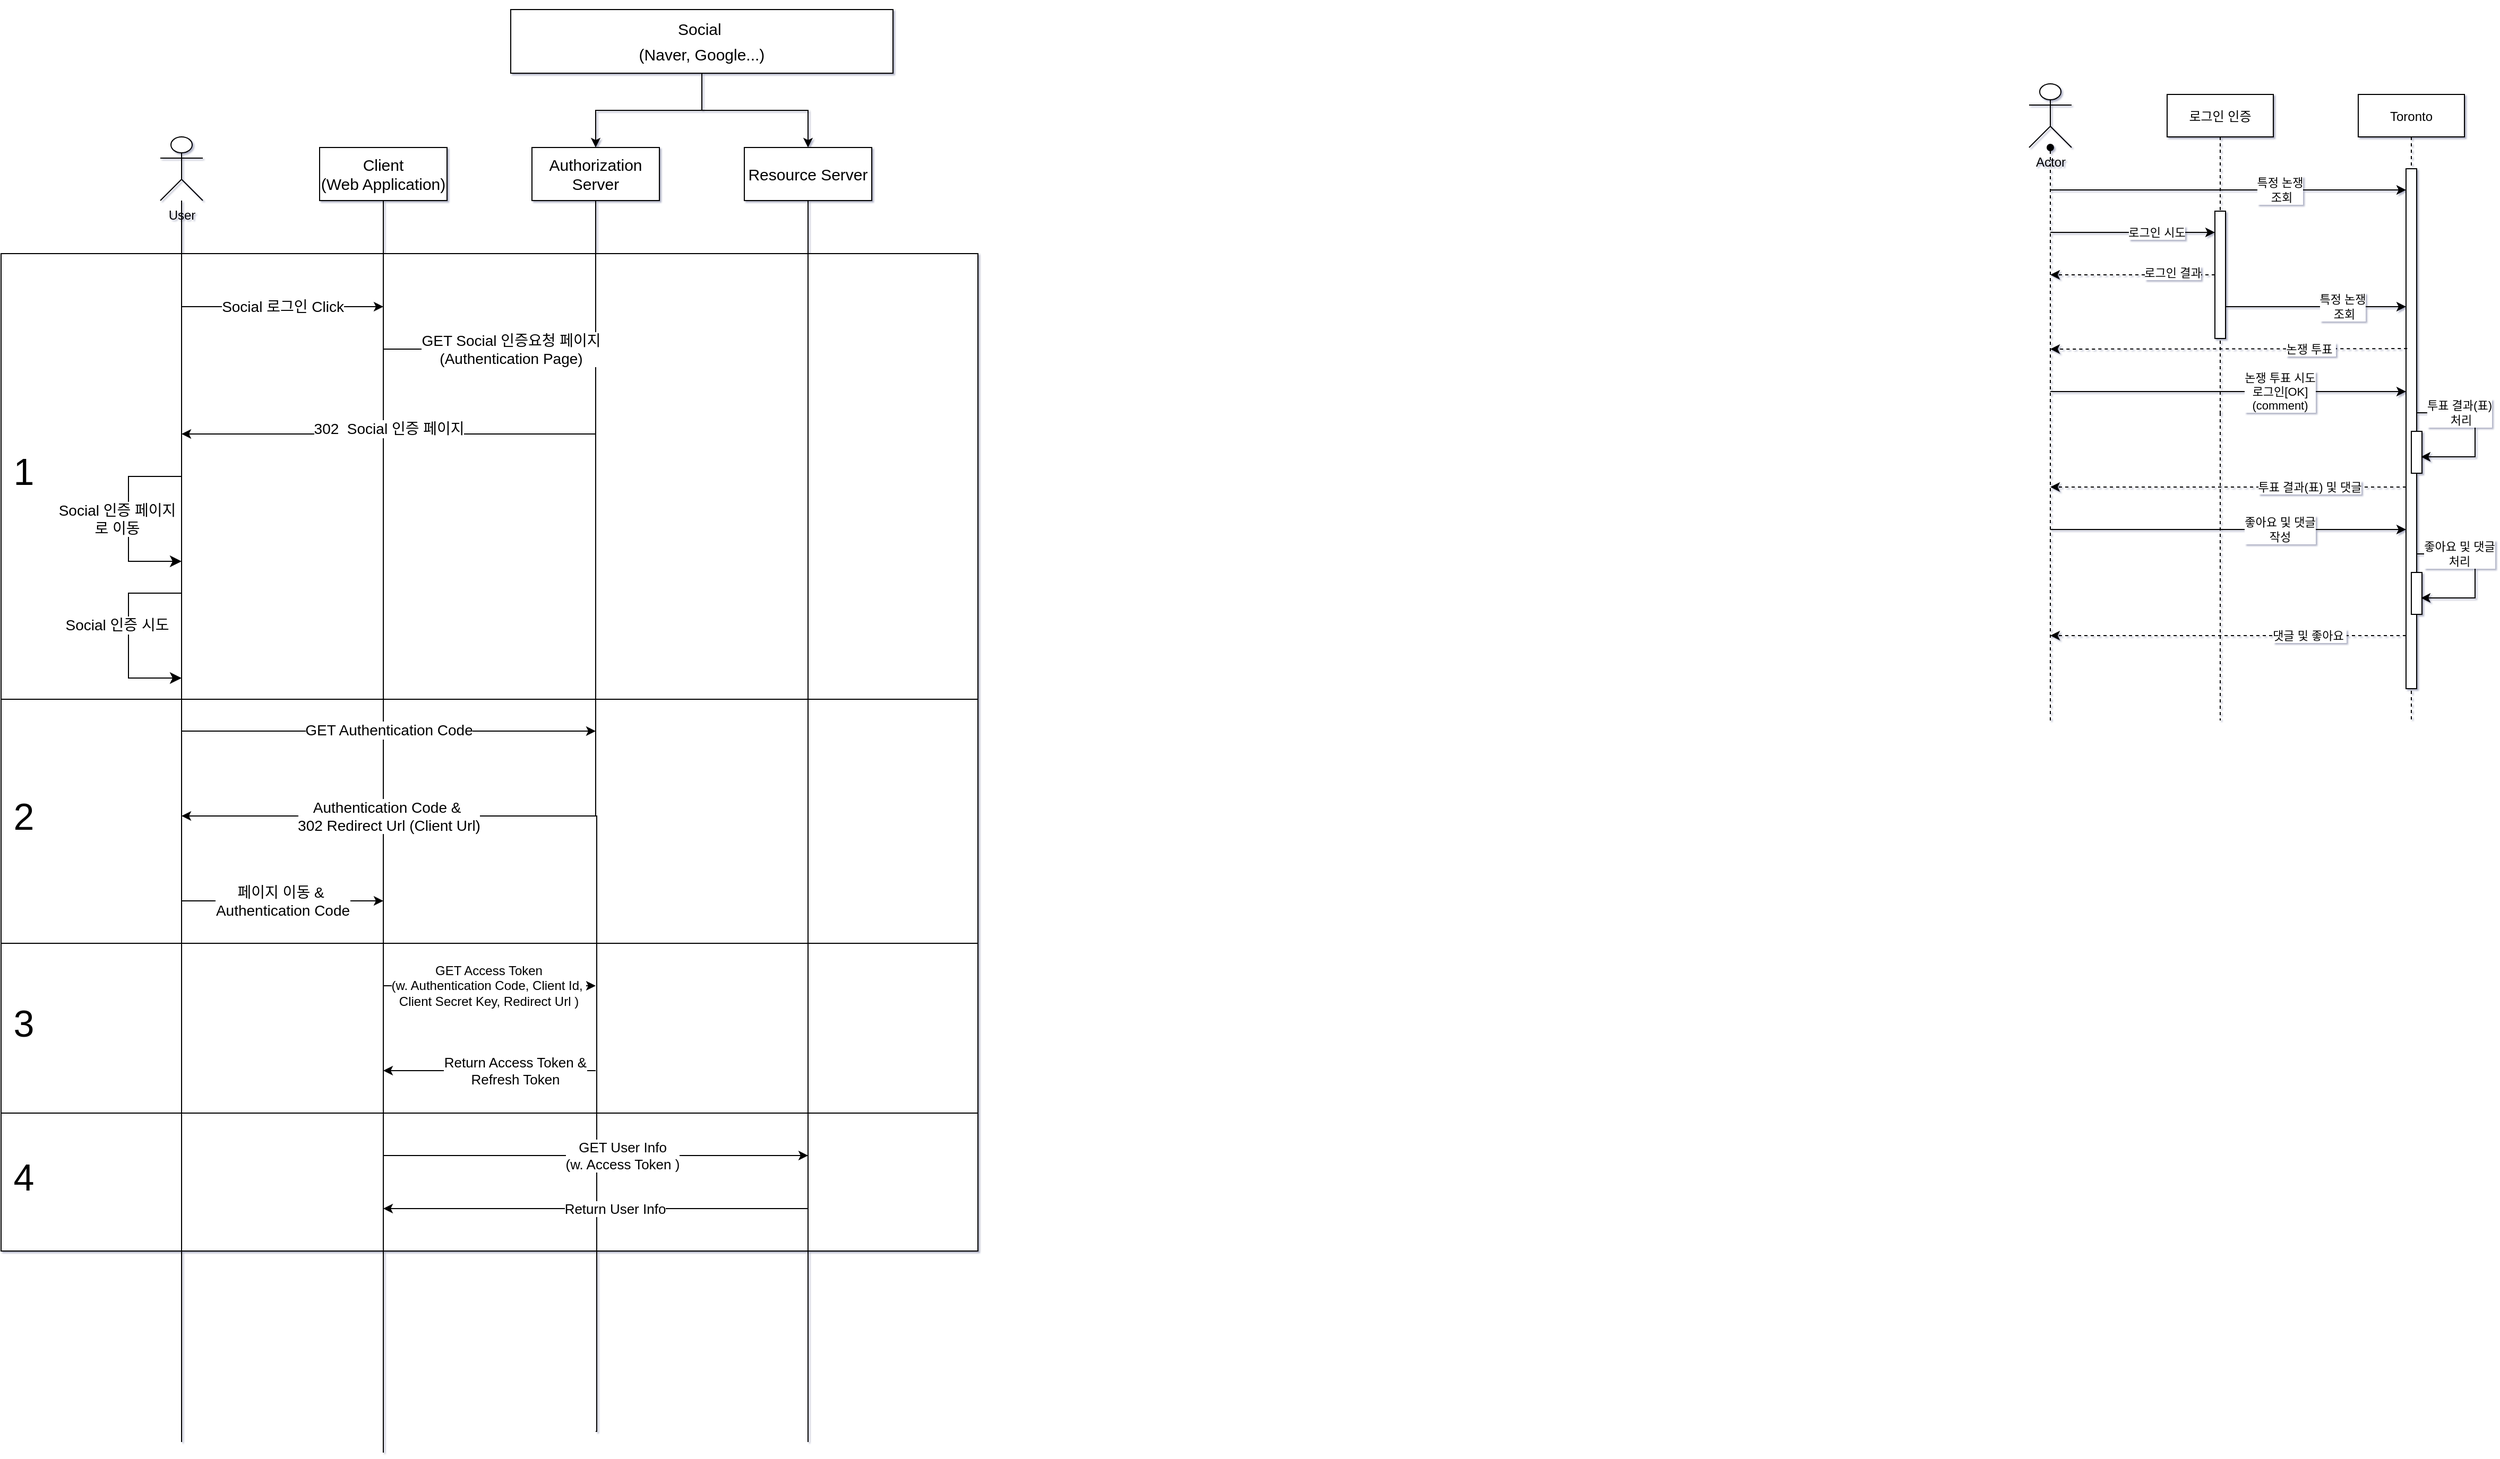 <mxfile version="21.3.8" type="github">
  <diagram id="kgpKYQtTHZ0yAKxKKP6v" name="Page-1">
    <mxGraphModel dx="3176" dy="1194" grid="0" gridSize="10" guides="1" tooltips="1" connect="1" arrows="1" fold="1" page="0" pageScale="1" pageWidth="850" pageHeight="1100" math="0" shadow="1">
      <root>
        <mxCell id="0" />
        <mxCell id="1" parent="0" />
        <mxCell id="ZAnQHSxJU-NlxPs6kDCk-54" value="&lt;p style=&quot;line-height: 120%;&quot;&gt;&lt;span style=&quot;font-size: 35px;&quot;&gt;&amp;nbsp;4&lt;/span&gt;&lt;/p&gt;" style="rounded=0;whiteSpace=wrap;html=1;align=left;" parent="1" vertex="1">
          <mxGeometry x="-1920" y="1040" width="920" height="130" as="geometry" />
        </mxCell>
        <mxCell id="ZAnQHSxJU-NlxPs6kDCk-53" value="&lt;p style=&quot;line-height: 120%;&quot;&gt;&lt;span style=&quot;font-size: 35px;&quot;&gt;&amp;nbsp;3&lt;/span&gt;&lt;/p&gt;" style="rounded=0;whiteSpace=wrap;html=1;align=left;" parent="1" vertex="1">
          <mxGeometry x="-1920" y="880" width="920" height="160" as="geometry" />
        </mxCell>
        <mxCell id="ZAnQHSxJU-NlxPs6kDCk-52" value="&lt;p style=&quot;line-height: 120%;&quot;&gt;&lt;span style=&quot;font-size: 35px;&quot;&gt;&amp;nbsp;2&lt;/span&gt;&lt;/p&gt;" style="rounded=0;whiteSpace=wrap;html=1;align=left;" parent="1" vertex="1">
          <mxGeometry x="-1920" y="650" width="920" height="230" as="geometry" />
        </mxCell>
        <mxCell id="ZAnQHSxJU-NlxPs6kDCk-51" value="&lt;p style=&quot;line-height: 120%;&quot;&gt;&lt;font style=&quot;font-size: 35px;&quot;&gt;&amp;nbsp;1&lt;/font&gt;&lt;/p&gt;" style="rounded=0;whiteSpace=wrap;html=1;align=left;" parent="1" vertex="1">
          <mxGeometry x="-1920" y="230" width="920" height="420" as="geometry" />
        </mxCell>
        <mxCell id="ZAnQHSxJU-NlxPs6kDCk-8" style="edgeStyle=orthogonalEdgeStyle;rounded=0;orthogonalLoop=1;jettySize=auto;html=1;entryX=0.5;entryY=0;entryDx=0;entryDy=0;" parent="1" source="ZAnQHSxJU-NlxPs6kDCk-6" target="ZAnQHSxJU-NlxPs6kDCk-4" edge="1">
          <mxGeometry relative="1" as="geometry" />
        </mxCell>
        <mxCell id="ZAnQHSxJU-NlxPs6kDCk-9" style="edgeStyle=orthogonalEdgeStyle;rounded=0;orthogonalLoop=1;jettySize=auto;html=1;" parent="1" source="ZAnQHSxJU-NlxPs6kDCk-6" target="ZAnQHSxJU-NlxPs6kDCk-5" edge="1">
          <mxGeometry relative="1" as="geometry" />
        </mxCell>
        <mxCell id="ZAnQHSxJU-NlxPs6kDCk-6" value="&lt;p style=&quot;line-height: 159%; font-size: 15px;&quot;&gt;&lt;font style=&quot;font-size: 15px;&quot;&gt;Social&amp;nbsp;&lt;br&gt;(Naver, Google...)&lt;/font&gt;&lt;/p&gt;" style="rounded=0;whiteSpace=wrap;html=1;" parent="1" vertex="1">
          <mxGeometry x="-1440" width="360" height="60" as="geometry" />
        </mxCell>
        <mxCell id="PEhFff4IV3TKT-8xSN0i-9" style="edgeStyle=orthogonalEdgeStyle;rounded=0;orthogonalLoop=1;jettySize=auto;html=1;dashed=1;endArrow=none;endFill=0;" parent="1" source="3nuBFxr9cyL0pnOWT2aG-1" edge="1">
          <mxGeometry relative="1" as="geometry">
            <mxPoint x="170" y="670" as="targetPoint" />
          </mxGeometry>
        </mxCell>
        <mxCell id="3nuBFxr9cyL0pnOWT2aG-1" value="로그인 인증" style="shape=umlLifeline;perimeter=lifelinePerimeter;container=1;collapsible=0;recursiveResize=0;rounded=0;shadow=0;strokeWidth=1;" parent="1" vertex="1">
          <mxGeometry x="120" y="80" width="100" height="300" as="geometry" />
        </mxCell>
        <mxCell id="PEhFff4IV3TKT-8xSN0i-24" value="" style="points=[];perimeter=orthogonalPerimeter;rounded=0;shadow=0;strokeWidth=1;" parent="3nuBFxr9cyL0pnOWT2aG-1" vertex="1">
          <mxGeometry x="45" y="110" width="10" height="120" as="geometry" />
        </mxCell>
        <mxCell id="PEhFff4IV3TKT-8xSN0i-23" value="" style="endArrow=classic;html=1;rounded=0;" parent="3nuBFxr9cyL0pnOWT2aG-1" target="PEhFff4IV3TKT-8xSN0i-24" edge="1">
          <mxGeometry width="50" height="50" relative="1" as="geometry">
            <mxPoint x="-110" y="130" as="sourcePoint" />
            <mxPoint x="40" y="130" as="targetPoint" />
          </mxGeometry>
        </mxCell>
        <mxCell id="PEhFff4IV3TKT-8xSN0i-25" value="로그인 시도" style="edgeLabel;html=1;align=center;verticalAlign=middle;resizable=0;points=[];" parent="PEhFff4IV3TKT-8xSN0i-23" vertex="1" connectable="0">
          <mxGeometry x="0.286" relative="1" as="geometry">
            <mxPoint as="offset" />
          </mxGeometry>
        </mxCell>
        <mxCell id="PEhFff4IV3TKT-8xSN0i-49" value="" style="endArrow=classic;html=1;rounded=0;dashed=1;" parent="3nuBFxr9cyL0pnOWT2aG-1" edge="1">
          <mxGeometry width="50" height="50" relative="1" as="geometry">
            <mxPoint x="45" y="170" as="sourcePoint" />
            <mxPoint x="-110" y="170" as="targetPoint" />
          </mxGeometry>
        </mxCell>
        <mxCell id="PEhFff4IV3TKT-8xSN0i-50" value="로그인 결과" style="edgeLabel;html=1;align=center;verticalAlign=middle;resizable=0;points=[];" parent="PEhFff4IV3TKT-8xSN0i-49" vertex="1" connectable="0">
          <mxGeometry x="-0.485" y="-2" relative="1" as="geometry">
            <mxPoint as="offset" />
          </mxGeometry>
        </mxCell>
        <mxCell id="PEhFff4IV3TKT-8xSN0i-47" value="" style="endArrow=classic;html=1;rounded=0;" parent="3nuBFxr9cyL0pnOWT2aG-1" target="3nuBFxr9cyL0pnOWT2aG-6" edge="1">
          <mxGeometry width="50" height="50" relative="1" as="geometry">
            <mxPoint x="55" y="200" as="sourcePoint" />
            <mxPoint x="220" y="200" as="targetPoint" />
            <Array as="points">
              <mxPoint x="195" y="200" />
            </Array>
          </mxGeometry>
        </mxCell>
        <mxCell id="PEhFff4IV3TKT-8xSN0i-48" value="특정 논쟁&lt;br&gt;&amp;nbsp;조회" style="edgeLabel;html=1;align=center;verticalAlign=middle;resizable=0;points=[];" parent="PEhFff4IV3TKT-8xSN0i-47" vertex="1" connectable="0">
          <mxGeometry x="0.286" relative="1" as="geometry">
            <mxPoint as="offset" />
          </mxGeometry>
        </mxCell>
        <mxCell id="3nuBFxr9cyL0pnOWT2aG-5" value="Toronto" style="shape=umlLifeline;perimeter=lifelinePerimeter;container=1;collapsible=0;recursiveResize=0;rounded=0;shadow=0;strokeWidth=1;" parent="1" vertex="1">
          <mxGeometry x="300" y="80" width="100" height="590" as="geometry" />
        </mxCell>
        <mxCell id="3nuBFxr9cyL0pnOWT2aG-6" value="" style="points=[];perimeter=orthogonalPerimeter;rounded=0;shadow=0;strokeWidth=1;" parent="3nuBFxr9cyL0pnOWT2aG-5" vertex="1">
          <mxGeometry x="45" y="70" width="10" height="490" as="geometry" />
        </mxCell>
        <mxCell id="PEhFff4IV3TKT-8xSN0i-69" value="" style="points=[];perimeter=orthogonalPerimeter;rounded=0;shadow=0;strokeWidth=1;" parent="3nuBFxr9cyL0pnOWT2aG-5" vertex="1">
          <mxGeometry x="50" y="450.5" width="10" height="39.5" as="geometry" />
        </mxCell>
        <mxCell id="PEhFff4IV3TKT-8xSN0i-70" value="" style="edgeStyle=elbowEdgeStyle;elbow=horizontal;endArrow=classic;html=1;rounded=0;entryX=0.9;entryY=0.608;entryDx=0;entryDy=0;entryPerimeter=0;" parent="3nuBFxr9cyL0pnOWT2aG-5" target="PEhFff4IV3TKT-8xSN0i-69" edge="1">
          <mxGeometry width="50" height="50" relative="1" as="geometry">
            <mxPoint x="55" y="433" as="sourcePoint" />
            <mxPoint x="170" y="500.5" as="targetPoint" />
            <Array as="points">
              <mxPoint x="110" y="453" />
              <mxPoint x="120" y="460.5" />
            </Array>
          </mxGeometry>
        </mxCell>
        <mxCell id="PEhFff4IV3TKT-8xSN0i-71" value="좋아요 및 댓글 &lt;br&gt;처리" style="edgeLabel;html=1;align=center;verticalAlign=middle;resizable=0;points=[];" parent="PEhFff4IV3TKT-8xSN0i-70" vertex="1" connectable="0">
          <mxGeometry x="-0.458" relative="1" as="geometry">
            <mxPoint as="offset" />
          </mxGeometry>
        </mxCell>
        <mxCell id="PEhFff4IV3TKT-8xSN0i-55" value="" style="endArrow=classic;html=1;rounded=0;dashed=1;exitX=0.114;exitY=0.346;exitDx=0;exitDy=0;exitPerimeter=0;" parent="3nuBFxr9cyL0pnOWT2aG-5" source="3nuBFxr9cyL0pnOWT2aG-6" edge="1">
          <mxGeometry width="50" height="50" relative="1" as="geometry">
            <mxPoint x="40" y="240" as="sourcePoint" />
            <mxPoint x="-290" y="240" as="targetPoint" />
          </mxGeometry>
        </mxCell>
        <mxCell id="PEhFff4IV3TKT-8xSN0i-56" value="논쟁 투표&amp;nbsp;" style="edgeLabel;html=1;align=center;verticalAlign=middle;resizable=0;points=[];" parent="PEhFff4IV3TKT-8xSN0i-55" vertex="1" connectable="0">
          <mxGeometry x="-0.456" relative="1" as="geometry">
            <mxPoint as="offset" />
          </mxGeometry>
        </mxCell>
        <mxCell id="PEhFff4IV3TKT-8xSN0i-61" value="" style="endArrow=classic;html=1;rounded=0;" parent="3nuBFxr9cyL0pnOWT2aG-5" target="3nuBFxr9cyL0pnOWT2aG-6" edge="1">
          <mxGeometry width="50" height="50" relative="1" as="geometry">
            <mxPoint x="-290" y="280" as="sourcePoint" />
            <mxPoint x="40" y="280" as="targetPoint" />
            <Array as="points">
              <mxPoint x="-145" y="280" />
              <mxPoint x="25" y="280" />
            </Array>
          </mxGeometry>
        </mxCell>
        <mxCell id="PEhFff4IV3TKT-8xSN0i-62" value="논쟁 투표 시도&lt;br&gt;로그인[OK]&lt;br&gt;(comment)" style="edgeLabel;html=1;align=center;verticalAlign=middle;resizable=0;points=[];" parent="PEhFff4IV3TKT-8xSN0i-61" vertex="1" connectable="0">
          <mxGeometry x="0.286" relative="1" as="geometry">
            <mxPoint as="offset" />
          </mxGeometry>
        </mxCell>
        <mxCell id="PEhFff4IV3TKT-8xSN0i-72" value="" style="points=[];perimeter=orthogonalPerimeter;rounded=0;shadow=0;strokeWidth=1;" parent="3nuBFxr9cyL0pnOWT2aG-5" vertex="1">
          <mxGeometry x="50" y="317.5" width="10" height="39.5" as="geometry" />
        </mxCell>
        <mxCell id="PEhFff4IV3TKT-8xSN0i-73" value="" style="edgeStyle=elbowEdgeStyle;elbow=horizontal;endArrow=classic;html=1;rounded=0;entryX=0.9;entryY=0.608;entryDx=0;entryDy=0;entryPerimeter=0;" parent="3nuBFxr9cyL0pnOWT2aG-5" target="PEhFff4IV3TKT-8xSN0i-72" edge="1">
          <mxGeometry width="50" height="50" relative="1" as="geometry">
            <mxPoint x="55.0" y="300" as="sourcePoint" />
            <mxPoint x="-130" y="287.5" as="targetPoint" />
            <Array as="points">
              <mxPoint x="110" y="320" />
              <mxPoint x="120" y="327.5" />
            </Array>
          </mxGeometry>
        </mxCell>
        <mxCell id="PEhFff4IV3TKT-8xSN0i-74" value="투표 결과(표)&lt;br&gt;&amp;nbsp;처리" style="edgeLabel;html=1;align=center;verticalAlign=middle;resizable=0;points=[];" parent="PEhFff4IV3TKT-8xSN0i-73" vertex="1" connectable="0">
          <mxGeometry x="-0.458" relative="1" as="geometry">
            <mxPoint as="offset" />
          </mxGeometry>
        </mxCell>
        <mxCell id="PEhFff4IV3TKT-8xSN0i-75" style="edgeStyle=none;rounded=0;orthogonalLoop=1;jettySize=auto;html=1;startArrow=oval;startFill=1;endArrow=none;endFill=0;dashed=1;" parent="1" source="PEhFff4IV3TKT-8xSN0i-16" edge="1">
          <mxGeometry relative="1" as="geometry">
            <mxPoint x="10" y="670" as="targetPoint" />
          </mxGeometry>
        </mxCell>
        <mxCell id="PEhFff4IV3TKT-8xSN0i-16" value="Actor" style="shape=umlActor;verticalLabelPosition=bottom;verticalAlign=top;html=1;outlineConnect=0;" parent="1" vertex="1">
          <mxGeometry x="-10" y="70" width="40" height="60" as="geometry" />
        </mxCell>
        <mxCell id="PEhFff4IV3TKT-8xSN0i-53" value="" style="endArrow=classic;html=1;rounded=0;" parent="1" edge="1">
          <mxGeometry width="50" height="50" relative="1" as="geometry">
            <mxPoint x="10" y="170" as="sourcePoint" />
            <mxPoint x="345" y="170" as="targetPoint" />
            <Array as="points">
              <mxPoint x="150" y="170" />
              <mxPoint x="320" y="170" />
            </Array>
          </mxGeometry>
        </mxCell>
        <mxCell id="PEhFff4IV3TKT-8xSN0i-54" value="특정 논쟁&lt;br&gt;&amp;nbsp;조회" style="edgeLabel;html=1;align=center;verticalAlign=middle;resizable=0;points=[];" parent="PEhFff4IV3TKT-8xSN0i-53" vertex="1" connectable="0">
          <mxGeometry x="0.286" relative="1" as="geometry">
            <mxPoint as="offset" />
          </mxGeometry>
        </mxCell>
        <mxCell id="PEhFff4IV3TKT-8xSN0i-63" value="" style="endArrow=classic;html=1;rounded=0;dashed=1;" parent="1" edge="1">
          <mxGeometry width="50" height="50" relative="1" as="geometry">
            <mxPoint x="345" y="450.0" as="sourcePoint" />
            <mxPoint x="10" y="450.0" as="targetPoint" />
          </mxGeometry>
        </mxCell>
        <mxCell id="PEhFff4IV3TKT-8xSN0i-64" value="투표 결과(표) 및 댓글" style="edgeLabel;html=1;align=center;verticalAlign=middle;resizable=0;points=[];" parent="PEhFff4IV3TKT-8xSN0i-63" vertex="1" connectable="0">
          <mxGeometry x="-0.456" relative="1" as="geometry">
            <mxPoint as="offset" />
          </mxGeometry>
        </mxCell>
        <mxCell id="PEhFff4IV3TKT-8xSN0i-65" value="" style="endArrow=classic;html=1;rounded=0;" parent="1" edge="1">
          <mxGeometry width="50" height="50" relative="1" as="geometry">
            <mxPoint x="10" y="490" as="sourcePoint" />
            <mxPoint x="345" y="490" as="targetPoint" />
            <Array as="points">
              <mxPoint x="150" y="490" />
              <mxPoint x="320" y="490" />
            </Array>
          </mxGeometry>
        </mxCell>
        <mxCell id="PEhFff4IV3TKT-8xSN0i-66" value="좋아요 및 댓글&lt;br&gt;작성" style="edgeLabel;html=1;align=center;verticalAlign=middle;resizable=0;points=[];" parent="PEhFff4IV3TKT-8xSN0i-65" vertex="1" connectable="0">
          <mxGeometry x="0.286" relative="1" as="geometry">
            <mxPoint as="offset" />
          </mxGeometry>
        </mxCell>
        <mxCell id="PEhFff4IV3TKT-8xSN0i-67" value="" style="endArrow=classic;html=1;rounded=0;dashed=1;" parent="1" edge="1">
          <mxGeometry width="50" height="50" relative="1" as="geometry">
            <mxPoint x="345" y="590" as="sourcePoint" />
            <mxPoint x="10" y="590" as="targetPoint" />
          </mxGeometry>
        </mxCell>
        <mxCell id="PEhFff4IV3TKT-8xSN0i-68" value="댓글 및 좋아요&amp;nbsp;" style="edgeLabel;html=1;align=center;verticalAlign=middle;resizable=0;points=[];" parent="PEhFff4IV3TKT-8xSN0i-67" vertex="1" connectable="0">
          <mxGeometry x="-0.456" relative="1" as="geometry">
            <mxPoint as="offset" />
          </mxGeometry>
        </mxCell>
        <mxCell id="ZAnQHSxJU-NlxPs6kDCk-19" style="edgeStyle=orthogonalEdgeStyle;rounded=0;orthogonalLoop=1;jettySize=auto;html=1;endArrow=none;endFill=0;" parent="1" source="ZAnQHSxJU-NlxPs6kDCk-1" edge="1">
          <mxGeometry relative="1" as="geometry">
            <mxPoint x="-1750" y="1350" as="targetPoint" />
          </mxGeometry>
        </mxCell>
        <mxCell id="ZAnQHSxJU-NlxPs6kDCk-1" value="User" style="shape=umlActor;verticalLabelPosition=bottom;verticalAlign=top;html=1;outlineConnect=0;" parent="1" vertex="1">
          <mxGeometry x="-1770" y="120" width="40" height="60" as="geometry" />
        </mxCell>
        <mxCell id="ZAnQHSxJU-NlxPs6kDCk-20" style="edgeStyle=orthogonalEdgeStyle;rounded=0;orthogonalLoop=1;jettySize=auto;html=1;endArrow=none;endFill=0;" parent="1" source="ZAnQHSxJU-NlxPs6kDCk-2" edge="1">
          <mxGeometry relative="1" as="geometry">
            <mxPoint x="-1560" y="1360" as="targetPoint" />
          </mxGeometry>
        </mxCell>
        <mxCell id="ZAnQHSxJU-NlxPs6kDCk-2" value="&lt;font style=&quot;font-size: 15px;&quot;&gt;Client &lt;br&gt;(Web Application)&lt;/font&gt;" style="rounded=0;whiteSpace=wrap;html=1;" parent="1" vertex="1">
          <mxGeometry x="-1620" y="130" width="120" height="50" as="geometry" />
        </mxCell>
        <mxCell id="ZAnQHSxJU-NlxPs6kDCk-13" style="edgeStyle=orthogonalEdgeStyle;rounded=0;orthogonalLoop=1;jettySize=auto;html=1;endArrow=none;endFill=0;" parent="1" source="ZAnQHSxJU-NlxPs6kDCk-4" edge="1">
          <mxGeometry relative="1" as="geometry">
            <mxPoint x="-1360" y="1340" as="targetPoint" />
            <Array as="points">
              <mxPoint x="-1360" y="760" />
              <mxPoint x="-1359" y="1340" />
            </Array>
          </mxGeometry>
        </mxCell>
        <mxCell id="ZAnQHSxJU-NlxPs6kDCk-4" value="&lt;font style=&quot;font-size: 15px;&quot;&gt;Authorization Server&lt;/font&gt;" style="rounded=0;whiteSpace=wrap;html=1;" parent="1" vertex="1">
          <mxGeometry x="-1420" y="130" width="120" height="50" as="geometry" />
        </mxCell>
        <mxCell id="ZAnQHSxJU-NlxPs6kDCk-14" style="edgeStyle=orthogonalEdgeStyle;rounded=0;orthogonalLoop=1;jettySize=auto;html=1;endArrow=none;endFill=0;" parent="1" source="ZAnQHSxJU-NlxPs6kDCk-5" edge="1">
          <mxGeometry relative="1" as="geometry">
            <mxPoint x="-1160" y="1350" as="targetPoint" />
          </mxGeometry>
        </mxCell>
        <mxCell id="ZAnQHSxJU-NlxPs6kDCk-5" value="&lt;font style=&quot;font-size: 15px;&quot;&gt;Resource Server&lt;/font&gt;" style="rounded=0;whiteSpace=wrap;html=1;" parent="1" vertex="1">
          <mxGeometry x="-1220" y="130" width="120" height="50" as="geometry" />
        </mxCell>
        <mxCell id="ZAnQHSxJU-NlxPs6kDCk-15" value="" style="endArrow=classic;html=1;rounded=0;" parent="1" edge="1">
          <mxGeometry width="50" height="50" relative="1" as="geometry">
            <mxPoint x="-1750" y="280" as="sourcePoint" />
            <mxPoint x="-1560" y="280" as="targetPoint" />
          </mxGeometry>
        </mxCell>
        <mxCell id="ZAnQHSxJU-NlxPs6kDCk-16" value="&lt;font style=&quot;font-size: 14px;&quot;&gt;Social 로그인 Click&lt;/font&gt;" style="edgeLabel;html=1;align=center;verticalAlign=middle;resizable=0;points=[];" parent="ZAnQHSxJU-NlxPs6kDCk-15" vertex="1" connectable="0">
          <mxGeometry relative="1" as="geometry">
            <mxPoint as="offset" />
          </mxGeometry>
        </mxCell>
        <mxCell id="ZAnQHSxJU-NlxPs6kDCk-17" value="" style="endArrow=classic;html=1;rounded=0;" parent="1" edge="1">
          <mxGeometry width="50" height="50" relative="1" as="geometry">
            <mxPoint x="-1560" y="320" as="sourcePoint" />
            <mxPoint x="-1360" y="320" as="targetPoint" />
          </mxGeometry>
        </mxCell>
        <mxCell id="ZAnQHSxJU-NlxPs6kDCk-18" value="&lt;font style=&quot;font-size: 14px;&quot;&gt;GET Social 인증요청 페이지&lt;br&gt;(Authentication Page)&lt;/font&gt;" style="edgeLabel;html=1;align=center;verticalAlign=middle;resizable=0;points=[];" parent="ZAnQHSxJU-NlxPs6kDCk-17" vertex="1" connectable="0">
          <mxGeometry relative="1" as="geometry">
            <mxPoint x="20" as="offset" />
          </mxGeometry>
        </mxCell>
        <mxCell id="ZAnQHSxJU-NlxPs6kDCk-21" value="" style="endArrow=classic;html=1;rounded=0;" parent="1" edge="1">
          <mxGeometry width="50" height="50" relative="1" as="geometry">
            <mxPoint x="-1360" y="400" as="sourcePoint" />
            <mxPoint x="-1750" y="400" as="targetPoint" />
          </mxGeometry>
        </mxCell>
        <mxCell id="ZAnQHSxJU-NlxPs6kDCk-36" value="&lt;font style=&quot;font-size: 14px;&quot;&gt;302&amp;nbsp; Social 인증 페이지&lt;/font&gt;" style="edgeLabel;html=1;align=center;verticalAlign=middle;resizable=0;points=[];" parent="ZAnQHSxJU-NlxPs6kDCk-21" vertex="1" connectable="0">
          <mxGeometry relative="1" as="geometry">
            <mxPoint y="-5" as="offset" />
          </mxGeometry>
        </mxCell>
        <mxCell id="ZAnQHSxJU-NlxPs6kDCk-29" value="" style="edgeStyle=elbowEdgeStyle;elbow=horizontal;endArrow=classic;html=1;curved=0;rounded=0;endSize=8;startSize=8;" parent="1" edge="1">
          <mxGeometry width="50" height="50" relative="1" as="geometry">
            <mxPoint x="-1750" y="440" as="sourcePoint" />
            <mxPoint x="-1750" y="520" as="targetPoint" />
            <Array as="points">
              <mxPoint x="-1800" y="480" />
            </Array>
          </mxGeometry>
        </mxCell>
        <mxCell id="ZAnQHSxJU-NlxPs6kDCk-30" value="&lt;font style=&quot;font-size: 14px;&quot;&gt;Social 인증 페이지&lt;br&gt;로 이동&lt;/font&gt;" style="edgeLabel;html=1;align=center;verticalAlign=middle;resizable=0;points=[];" parent="ZAnQHSxJU-NlxPs6kDCk-29" vertex="1" connectable="0">
          <mxGeometry relative="1" as="geometry">
            <mxPoint x="-11" as="offset" />
          </mxGeometry>
        </mxCell>
        <mxCell id="ZAnQHSxJU-NlxPs6kDCk-31" value="" style="edgeStyle=elbowEdgeStyle;elbow=horizontal;endArrow=classic;html=1;curved=0;rounded=0;endSize=8;startSize=8;" parent="1" edge="1">
          <mxGeometry width="50" height="50" relative="1" as="geometry">
            <mxPoint x="-1750" y="550" as="sourcePoint" />
            <mxPoint x="-1750" y="630" as="targetPoint" />
            <Array as="points">
              <mxPoint x="-1800" y="590" />
            </Array>
          </mxGeometry>
        </mxCell>
        <mxCell id="ZAnQHSxJU-NlxPs6kDCk-32" value="&lt;font style=&quot;font-size: 14px;&quot;&gt;Social 인증 시도&lt;/font&gt;" style="edgeLabel;html=1;align=center;verticalAlign=middle;resizable=0;points=[];" parent="ZAnQHSxJU-NlxPs6kDCk-31" vertex="1" connectable="0">
          <mxGeometry relative="1" as="geometry">
            <mxPoint x="-11" y="-10" as="offset" />
          </mxGeometry>
        </mxCell>
        <mxCell id="ZAnQHSxJU-NlxPs6kDCk-33" value="" style="endArrow=classic;html=1;rounded=0;" parent="1" edge="1">
          <mxGeometry width="50" height="50" relative="1" as="geometry">
            <mxPoint x="-1750" y="680" as="sourcePoint" />
            <mxPoint x="-1360" y="680" as="targetPoint" />
          </mxGeometry>
        </mxCell>
        <mxCell id="ZAnQHSxJU-NlxPs6kDCk-34" value="&lt;font style=&quot;font-size: 14px;&quot;&gt;GET Authentication Code&lt;/font&gt;" style="edgeLabel;html=1;align=center;verticalAlign=middle;resizable=0;points=[];" parent="ZAnQHSxJU-NlxPs6kDCk-33" vertex="1" connectable="0">
          <mxGeometry relative="1" as="geometry">
            <mxPoint y="-1" as="offset" />
          </mxGeometry>
        </mxCell>
        <mxCell id="ZAnQHSxJU-NlxPs6kDCk-35" value="" style="endArrow=classic;html=1;rounded=0;" parent="1" edge="1">
          <mxGeometry width="50" height="50" relative="1" as="geometry">
            <mxPoint x="-1360" y="760" as="sourcePoint" />
            <mxPoint x="-1750" y="760" as="targetPoint" />
          </mxGeometry>
        </mxCell>
        <mxCell id="ZAnQHSxJU-NlxPs6kDCk-38" value="&lt;font style=&quot;font-size: 14px;&quot;&gt;Authentication Code &amp;amp;&amp;nbsp;&lt;br&gt;302 Redirect Url (Client Url)&lt;/font&gt;" style="edgeLabel;html=1;align=center;verticalAlign=middle;resizable=0;points=[];" parent="ZAnQHSxJU-NlxPs6kDCk-35" vertex="1" connectable="0">
          <mxGeometry relative="1" as="geometry">
            <mxPoint as="offset" />
          </mxGeometry>
        </mxCell>
        <mxCell id="ZAnQHSxJU-NlxPs6kDCk-39" value="" style="endArrow=classic;html=1;rounded=0;" parent="1" edge="1">
          <mxGeometry width="50" height="50" relative="1" as="geometry">
            <mxPoint x="-1750" y="840" as="sourcePoint" />
            <mxPoint x="-1560" y="840" as="targetPoint" />
          </mxGeometry>
        </mxCell>
        <mxCell id="ZAnQHSxJU-NlxPs6kDCk-42" value="&lt;font style=&quot;font-size: 14px;&quot;&gt;페이지 이동 &amp;amp;&amp;nbsp;&lt;br&gt;Authentication Code&lt;/font&gt;" style="edgeLabel;html=1;align=center;verticalAlign=middle;resizable=0;points=[];" parent="ZAnQHSxJU-NlxPs6kDCk-39" vertex="1" connectable="0">
          <mxGeometry relative="1" as="geometry">
            <mxPoint as="offset" />
          </mxGeometry>
        </mxCell>
        <mxCell id="ZAnQHSxJU-NlxPs6kDCk-43" value="" style="endArrow=classic;html=1;rounded=0;" parent="1" edge="1">
          <mxGeometry width="50" height="50" relative="1" as="geometry">
            <mxPoint x="-1560" y="920" as="sourcePoint" />
            <mxPoint x="-1360" y="920" as="targetPoint" />
          </mxGeometry>
        </mxCell>
        <mxCell id="ZAnQHSxJU-NlxPs6kDCk-44" value="&lt;font style=&quot;font-size: 12px;&quot;&gt;GET Access Token&lt;br&gt;(w. Authentication Code, Client Id,&amp;nbsp;&lt;br&gt;Client Secret Key, Redirect Url )&lt;/font&gt;" style="edgeLabel;html=1;align=center;verticalAlign=middle;resizable=0;points=[];" parent="ZAnQHSxJU-NlxPs6kDCk-43" vertex="1" connectable="0">
          <mxGeometry relative="1" as="geometry">
            <mxPoint x="-1" as="offset" />
          </mxGeometry>
        </mxCell>
        <mxCell id="ZAnQHSxJU-NlxPs6kDCk-45" value="" style="endArrow=classic;html=1;rounded=0;" parent="1" edge="1">
          <mxGeometry width="50" height="50" relative="1" as="geometry">
            <mxPoint x="-1360" y="1000" as="sourcePoint" />
            <mxPoint x="-1560" y="1000" as="targetPoint" />
          </mxGeometry>
        </mxCell>
        <mxCell id="ZAnQHSxJU-NlxPs6kDCk-46" value="&lt;font style=&quot;font-size: 13px;&quot;&gt;Return Access Token &amp;amp;&lt;br&gt;Refresh Token&lt;/font&gt;" style="edgeLabel;html=1;align=center;verticalAlign=middle;resizable=0;points=[];" parent="ZAnQHSxJU-NlxPs6kDCk-45" vertex="1" connectable="0">
          <mxGeometry relative="1" as="geometry">
            <mxPoint x="24" as="offset" />
          </mxGeometry>
        </mxCell>
        <mxCell id="ZAnQHSxJU-NlxPs6kDCk-47" value="" style="endArrow=classic;html=1;rounded=0;" parent="1" edge="1">
          <mxGeometry width="50" height="50" relative="1" as="geometry">
            <mxPoint x="-1560" y="1080" as="sourcePoint" />
            <mxPoint x="-1160" y="1080" as="targetPoint" />
          </mxGeometry>
        </mxCell>
        <mxCell id="ZAnQHSxJU-NlxPs6kDCk-48" value="&lt;font style=&quot;font-size: 13px;&quot;&gt;GET User Info&lt;br&gt;(w. Access Token )&lt;/font&gt;" style="edgeLabel;html=1;align=center;verticalAlign=middle;resizable=0;points=[];" parent="ZAnQHSxJU-NlxPs6kDCk-47" vertex="1" connectable="0">
          <mxGeometry relative="1" as="geometry">
            <mxPoint x="25" as="offset" />
          </mxGeometry>
        </mxCell>
        <mxCell id="ZAnQHSxJU-NlxPs6kDCk-49" value="" style="endArrow=classic;html=1;rounded=0;" parent="1" edge="1">
          <mxGeometry width="50" height="50" relative="1" as="geometry">
            <mxPoint x="-1160" y="1130" as="sourcePoint" />
            <mxPoint x="-1560" y="1130" as="targetPoint" />
          </mxGeometry>
        </mxCell>
        <mxCell id="ZAnQHSxJU-NlxPs6kDCk-50" value="&lt;font style=&quot;font-size: 13px;&quot;&gt;Return User Info&lt;/font&gt;" style="edgeLabel;html=1;align=center;verticalAlign=middle;resizable=0;points=[];" parent="ZAnQHSxJU-NlxPs6kDCk-49" vertex="1" connectable="0">
          <mxGeometry relative="1" as="geometry">
            <mxPoint x="18" as="offset" />
          </mxGeometry>
        </mxCell>
      </root>
    </mxGraphModel>
  </diagram>
</mxfile>
